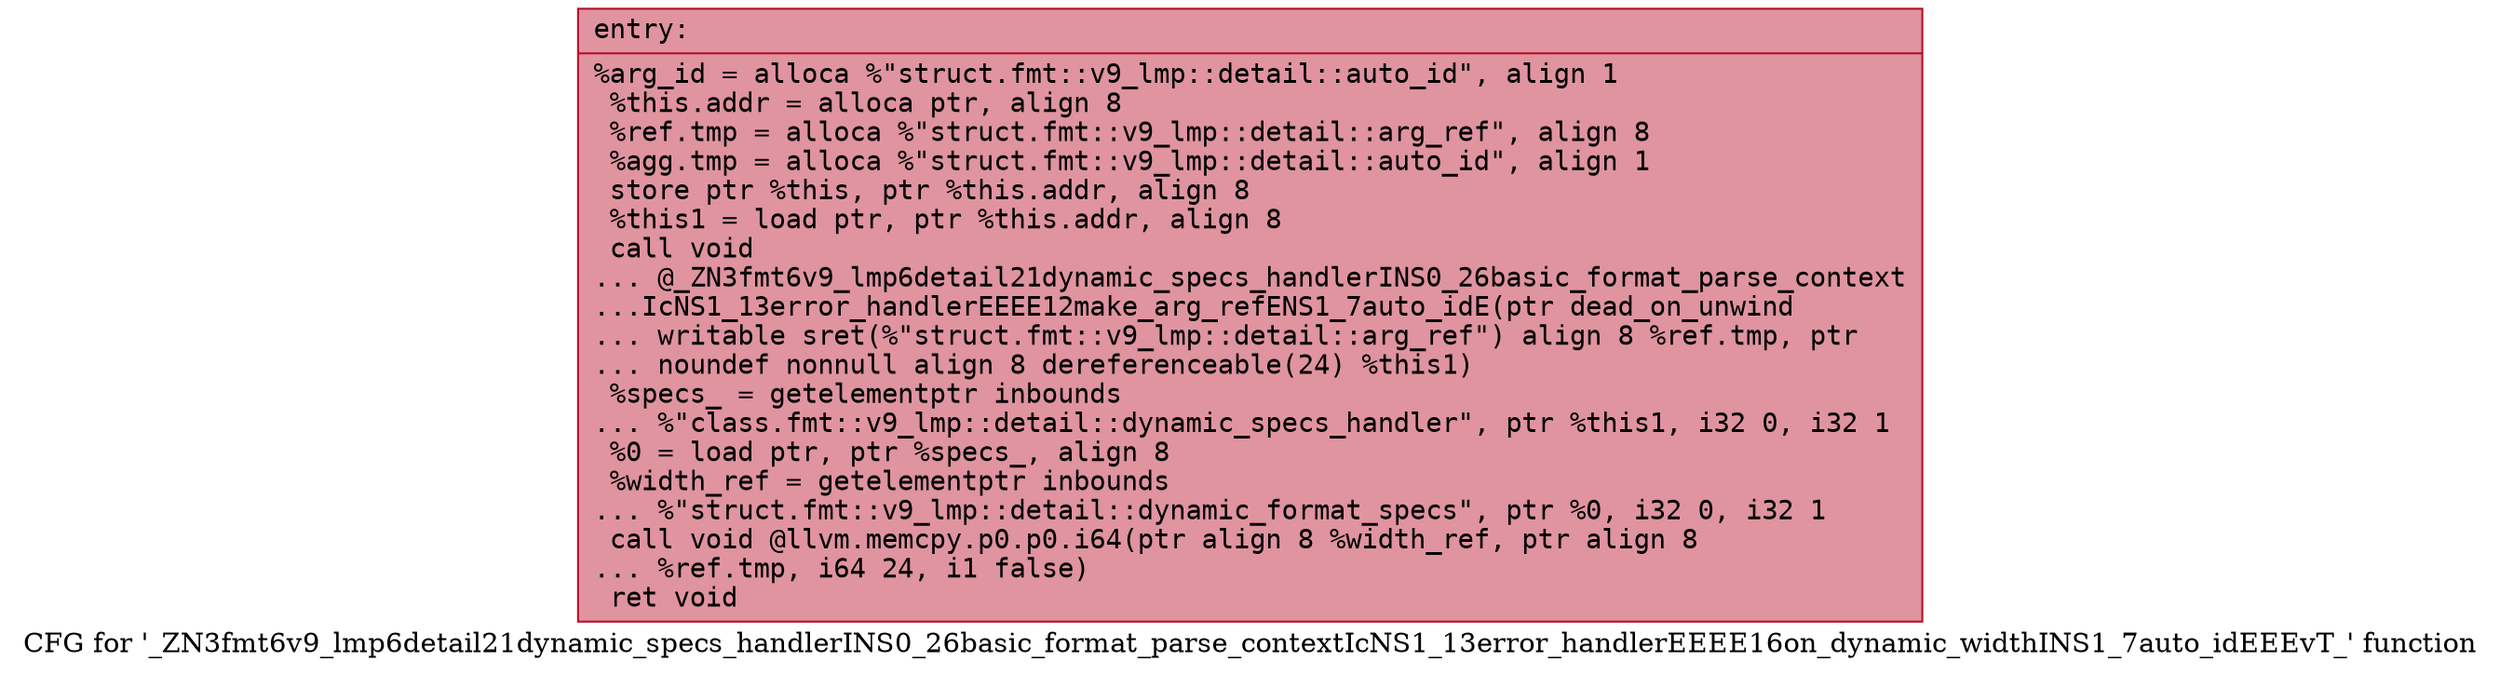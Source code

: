 digraph "CFG for '_ZN3fmt6v9_lmp6detail21dynamic_specs_handlerINS0_26basic_format_parse_contextIcNS1_13error_handlerEEEE16on_dynamic_widthINS1_7auto_idEEEvT_' function" {
	label="CFG for '_ZN3fmt6v9_lmp6detail21dynamic_specs_handlerINS0_26basic_format_parse_contextIcNS1_13error_handlerEEEE16on_dynamic_widthINS1_7auto_idEEEvT_' function";

	Node0x556bfeadc3d0 [shape=record,color="#b70d28ff", style=filled, fillcolor="#b70d2870" fontname="Courier",label="{entry:\l|  %arg_id = alloca %\"struct.fmt::v9_lmp::detail::auto_id\", align 1\l  %this.addr = alloca ptr, align 8\l  %ref.tmp = alloca %\"struct.fmt::v9_lmp::detail::arg_ref\", align 8\l  %agg.tmp = alloca %\"struct.fmt::v9_lmp::detail::auto_id\", align 1\l  store ptr %this, ptr %this.addr, align 8\l  %this1 = load ptr, ptr %this.addr, align 8\l  call void\l... @_ZN3fmt6v9_lmp6detail21dynamic_specs_handlerINS0_26basic_format_parse_context\l...IcNS1_13error_handlerEEEE12make_arg_refENS1_7auto_idE(ptr dead_on_unwind\l... writable sret(%\"struct.fmt::v9_lmp::detail::arg_ref\") align 8 %ref.tmp, ptr\l... noundef nonnull align 8 dereferenceable(24) %this1)\l  %specs_ = getelementptr inbounds\l... %\"class.fmt::v9_lmp::detail::dynamic_specs_handler\", ptr %this1, i32 0, i32 1\l  %0 = load ptr, ptr %specs_, align 8\l  %width_ref = getelementptr inbounds\l... %\"struct.fmt::v9_lmp::detail::dynamic_format_specs\", ptr %0, i32 0, i32 1\l  call void @llvm.memcpy.p0.p0.i64(ptr align 8 %width_ref, ptr align 8\l... %ref.tmp, i64 24, i1 false)\l  ret void\l}"];
}
